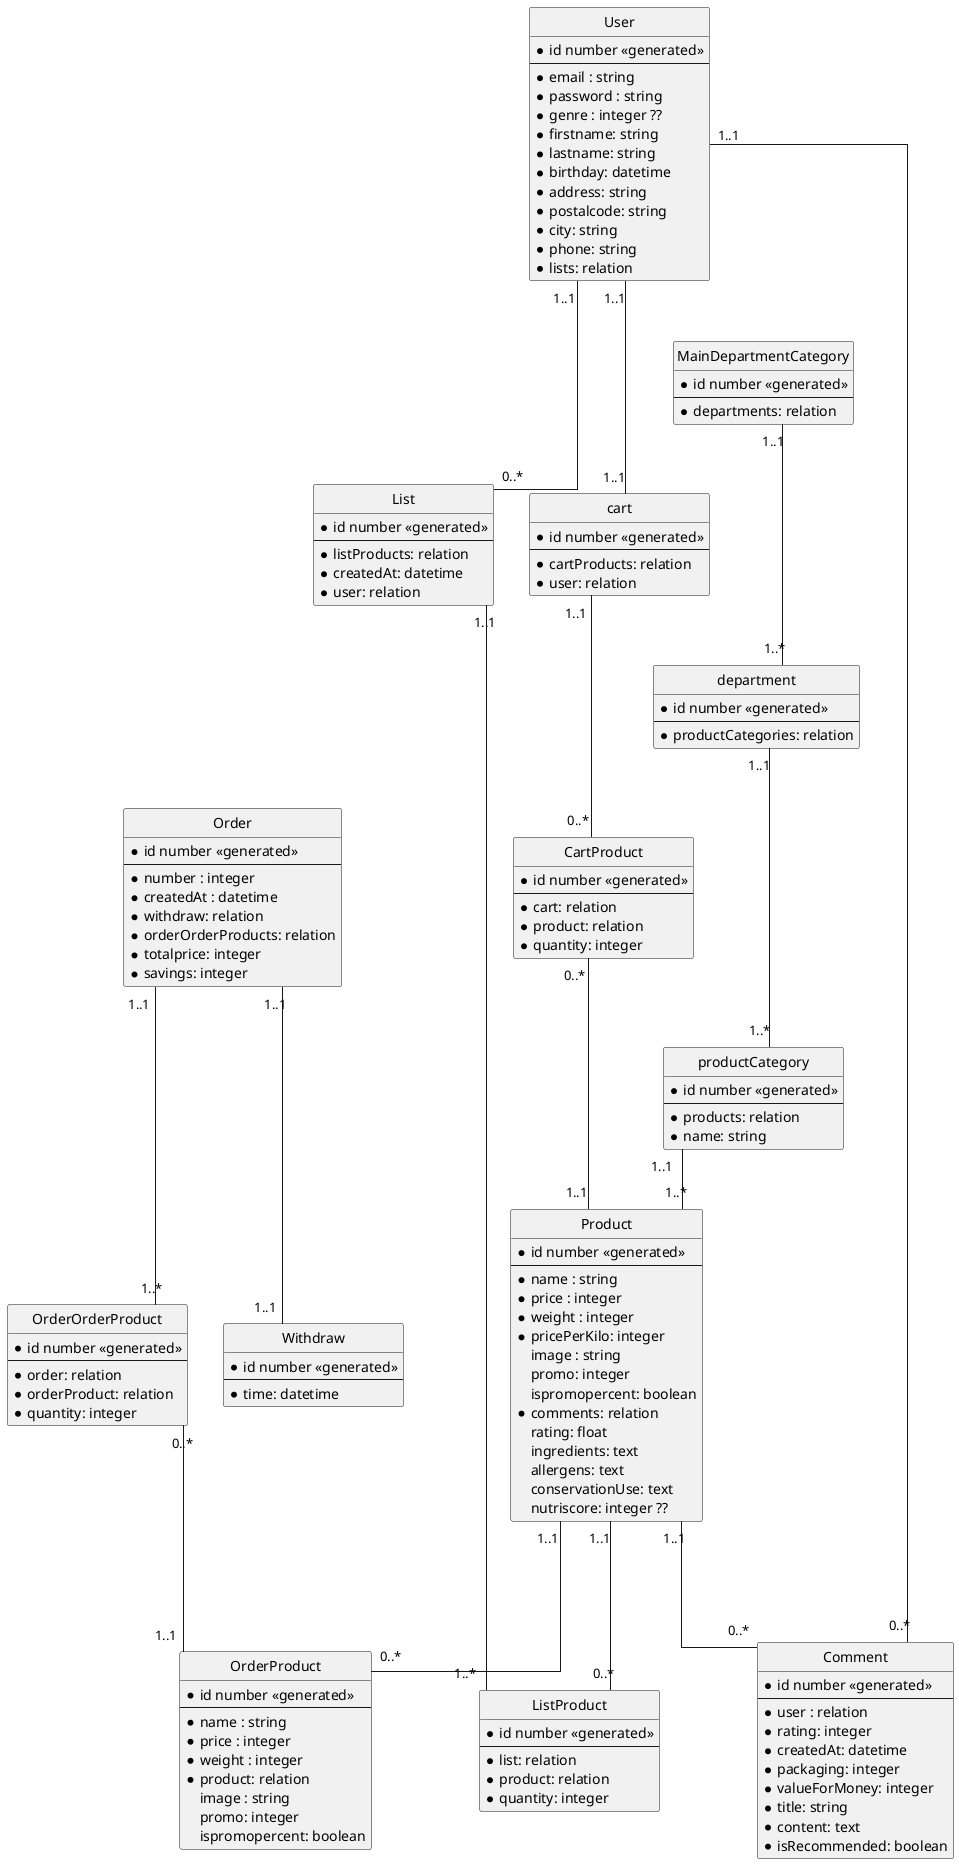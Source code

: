 @startuml database
hide circle
skinparam Linetype ortho


entity "Product" as product {
    *id number <<generated>>
    --
    *name : string
    *price : integer
    *weight : integer
    *pricePerKilo: integer
    image : string
    promo: integer
    ispromopercent: boolean
    *comments: relation
    rating: float
    ingredients: text
    allergens: text
    conservationUse: text
    nutriscore: integer ??
}

entity "OrderProduct" as orderProduct {
    *id number <<generated>>
    --
    *name : string
    *price : integer
    *weight : integer
    *product: relation
    image : string
    promo: integer
    ispromopercent: boolean
}

entity "User" as user {
    *id number <<generated>>
    --
    *email : string
    *password : string
    *genre : integer ??
    *firstname: string
    *lastname: string
    *birthday: datetime
    *address: string
    *postalcode: string
    *city: string
    *phone: string
    *lists: relation
}

entity "Order" as order {
    *id number <<generated>>
    --
    *number : integer
    *createdAt : datetime
    *withdraw: relation
    *orderOrderProducts: relation
    *totalprice: integer
    *savings: integer
}

entity "OrderOrderProduct" as orderOrderProduct {
    *id number <<generated>>
    --
    *order: relation
    *orderProduct: relation
    *quantity: integer
}

entity "CartProduct" as cartProduct {
    *id number <<generated>>
    --
    *cart: relation
    *product: relation
    *quantity: integer
}

entity "ListProduct" as listProduct {
    *id number <<generated>>
    --
    *list: relation
    *product: relation
    *quantity: integer
}

entity "Withdraw" as withdraw {
    *id number <<generated>>
    --
    *time: datetime
}

entity "Comment" as comment {
    *id number <<generated>>
    --
    *user : relation
    *rating: integer
    *createdAt: datetime
    *packaging: integer
    *valueForMoney: integer
    *title: string
    *content: text
    *isRecommended: boolean
}

entity "List" as list {
    *id number <<generated>>
    --
    *listProducts: relation
    *createdAt: datetime
    *user: relation
}

entity "MainDepartmentCategory" as mainDepartmentCategory {
    *id number <<generated>>
    --
    *departments: relation
}

entity "department" as department {
    *id number <<generated>>
    --
    *productCategories: relation
}

entity "cart" as cart {
    *id number <<generated>>
    --
    *cartProducts: relation
    *user: relation
}

entity "productCategory" as productCategory {
    *id number <<generated>>
    --
    *products: relation
    *name: string
}

product "1..1" --- "0..*" comment

user "1..1" --- "0..*" comment

order "1..1" --- "1..1" withdraw

order "1..1" --- "1..*" orderOrderProduct

orderOrderProduct "0..*" --- "1..1" orderProduct

product "1..1" --- "0..*" orderProduct

list "1..1" --- "1..*" listProduct

product "1..1" --- "0..*" listProduct

mainDepartmentCategory "1..1" --- "1..*" department

department "1..1" --- "1..*" productCategory

productCategory "1..1" -- "1..*" product

cart "1..1" --- "0..*" cartProduct

cartProduct "0..*" --- "1..1" product

user "1..1" -- "0..*" list

user "1..1" --- "1..1" cart

@enduml